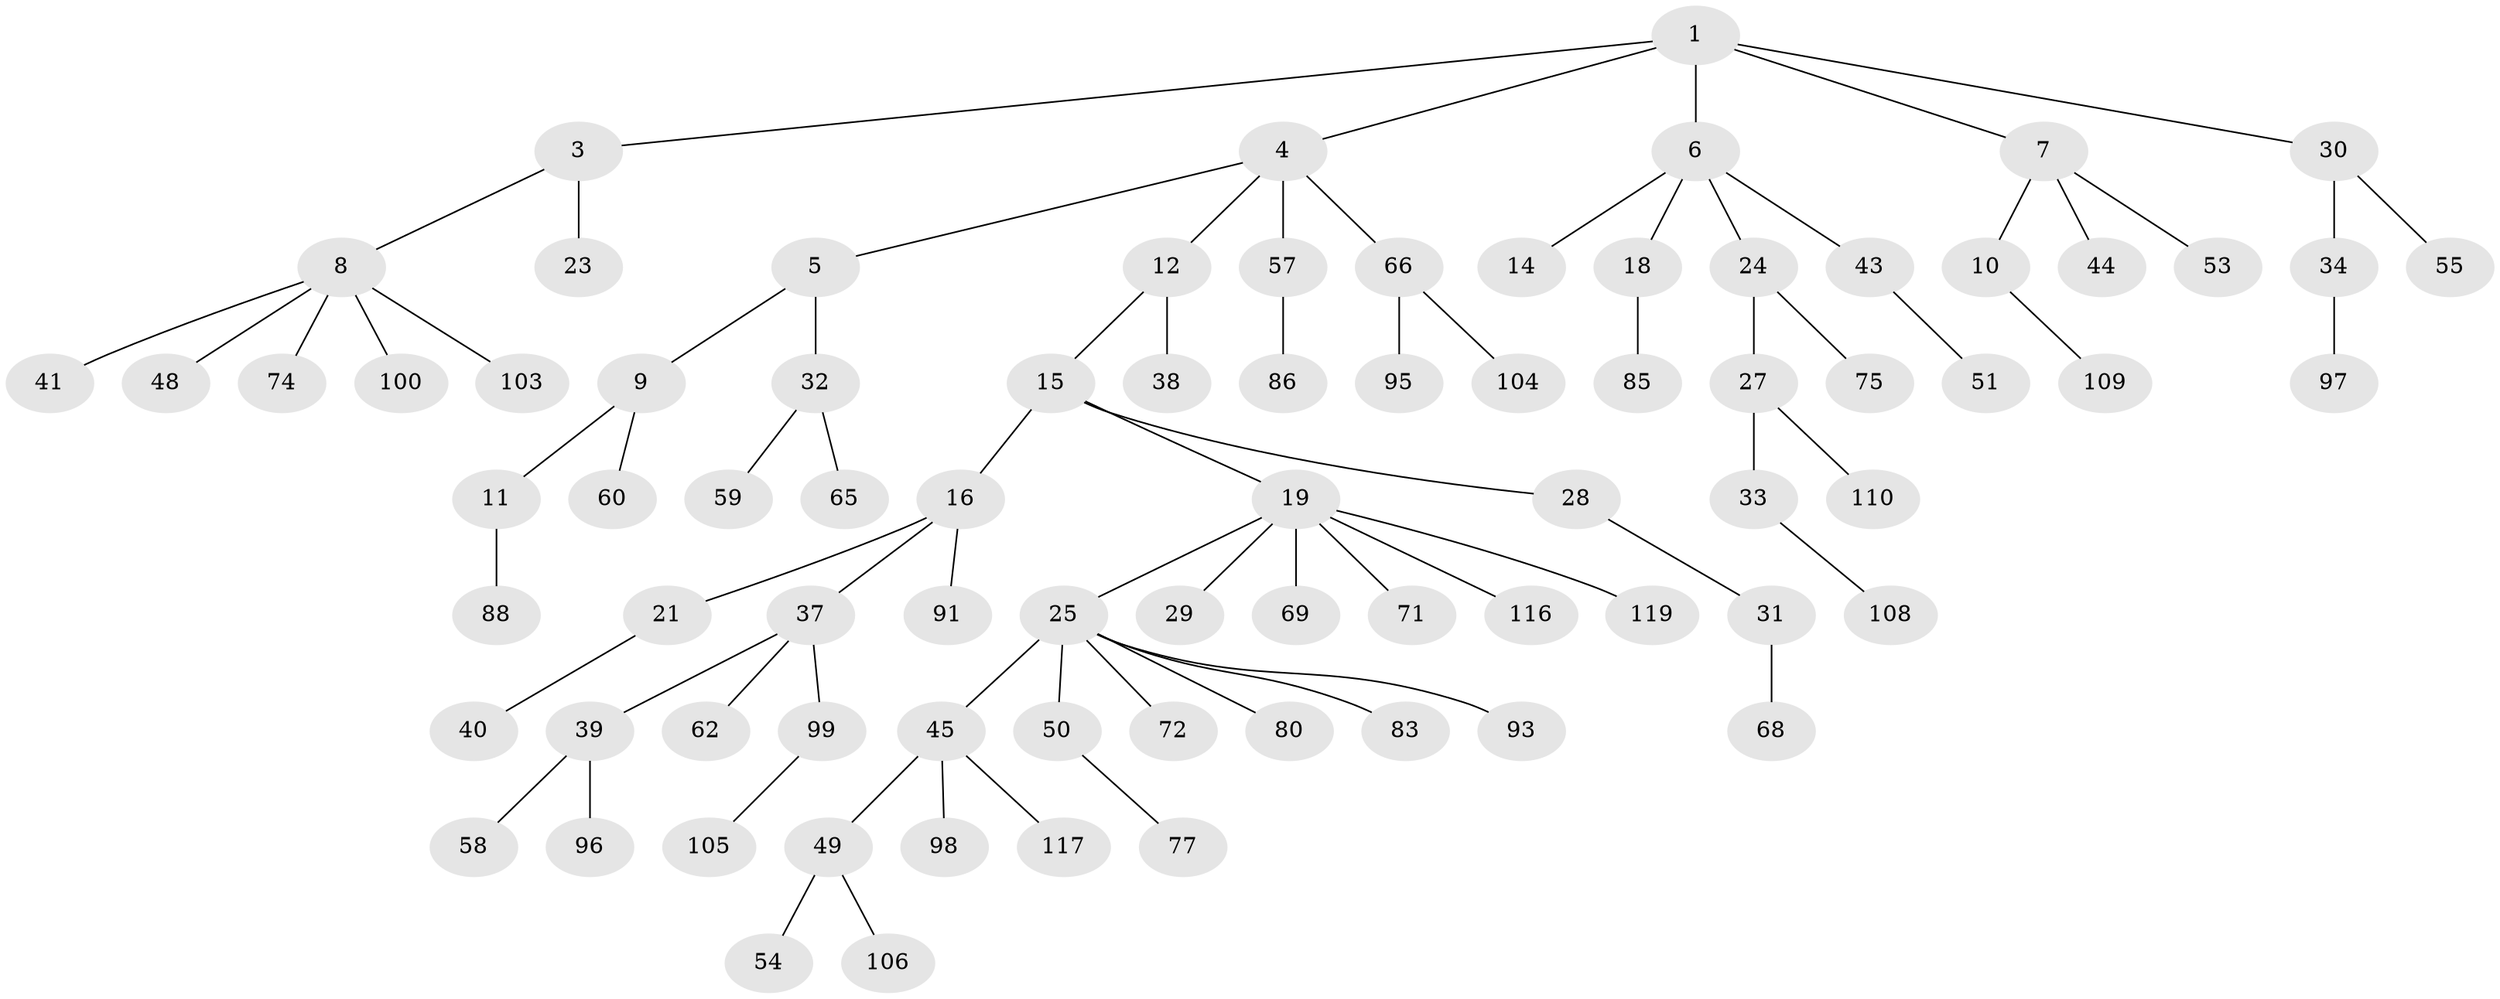 // Generated by graph-tools (version 1.1) at 2025/24/03/03/25 07:24:05]
// undirected, 80 vertices, 79 edges
graph export_dot {
graph [start="1"]
  node [color=gray90,style=filled];
  1 [super="+2"];
  3 [super="+76"];
  4 [super="+42"];
  5 [super="+13"];
  6 [super="+111"];
  7 [super="+17"];
  8 [super="+26"];
  9;
  10 [super="+47"];
  11 [super="+22"];
  12;
  14;
  15 [super="+81"];
  16 [super="+52"];
  18 [super="+73"];
  19 [super="+20"];
  21;
  23;
  24;
  25 [super="+67"];
  27 [super="+79"];
  28 [super="+114"];
  29;
  30 [super="+56"];
  31 [super="+35"];
  32 [super="+36"];
  33 [super="+84"];
  34 [super="+61"];
  37 [super="+94"];
  38;
  39 [super="+112"];
  40;
  41;
  43;
  44;
  45 [super="+46"];
  48;
  49 [super="+92"];
  50 [super="+115"];
  51;
  53 [super="+63"];
  54 [super="+89"];
  55 [super="+78"];
  57 [super="+64"];
  58;
  59 [super="+101"];
  60 [super="+82"];
  62 [super="+107"];
  65 [super="+90"];
  66 [super="+70"];
  68 [super="+102"];
  69;
  71;
  72;
  74 [super="+87"];
  75;
  77;
  80 [super="+118"];
  83;
  85;
  86;
  88;
  91;
  93;
  95;
  96;
  97;
  98;
  99;
  100 [super="+113"];
  103;
  104;
  105;
  106;
  108;
  109;
  110;
  116;
  117;
  119;
  1 -- 3;
  1 -- 4;
  1 -- 6;
  1 -- 7;
  1 -- 30;
  3 -- 8;
  3 -- 23;
  4 -- 5;
  4 -- 12;
  4 -- 66;
  4 -- 57;
  5 -- 9;
  5 -- 32;
  6 -- 14;
  6 -- 18;
  6 -- 24;
  6 -- 43;
  7 -- 10;
  7 -- 53;
  7 -- 44;
  8 -- 48;
  8 -- 100;
  8 -- 103;
  8 -- 41;
  8 -- 74;
  9 -- 11;
  9 -- 60;
  10 -- 109;
  11 -- 88;
  12 -- 15;
  12 -- 38;
  15 -- 16;
  15 -- 19;
  15 -- 28;
  16 -- 21;
  16 -- 37;
  16 -- 91;
  18 -- 85;
  19 -- 25;
  19 -- 71;
  19 -- 116;
  19 -- 119;
  19 -- 29;
  19 -- 69;
  21 -- 40;
  24 -- 27;
  24 -- 75;
  25 -- 45;
  25 -- 50;
  25 -- 72;
  25 -- 80;
  25 -- 83;
  25 -- 93;
  27 -- 33;
  27 -- 110;
  28 -- 31;
  30 -- 34;
  30 -- 55;
  31 -- 68;
  32 -- 65;
  32 -- 59;
  33 -- 108;
  34 -- 97;
  37 -- 39;
  37 -- 62;
  37 -- 99;
  39 -- 58;
  39 -- 96;
  43 -- 51;
  45 -- 98;
  45 -- 49;
  45 -- 117;
  49 -- 54;
  49 -- 106;
  50 -- 77;
  57 -- 86;
  66 -- 95;
  66 -- 104;
  99 -- 105;
}
